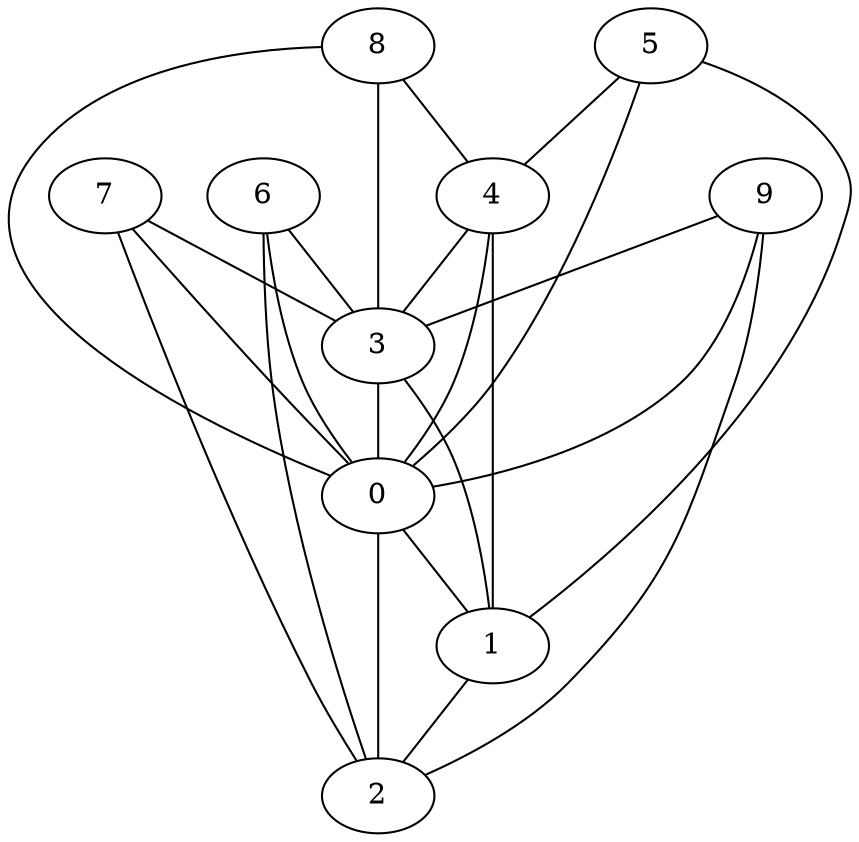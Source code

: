 graph {
    0 [ label = "0" ]
    1 [ label = "1" ]
    2 [ label = "2" ]
    3 [ label = "3" ]
    4 [ label = "4" ]
    5 [ label = "5" ]
    6 [ label = "6" ]
    7 [ label = "7" ]
    8 [ label = "8" ]
    9 [ label = "9" ]
    0 -- 1 [ ]
    0 -- 2 [ ]
    1 -- 2 [ ]
    3 -- 0 [ ]
    3 -- 1 [ ]
    9 -- 3 [ ]
    4 -- 0 [ ]
    4 -- 1 [ ]
    4 -- 3 [ ]
    5 -- 0 [ ]
    5 -- 1 [ ]
    5 -- 4 [ ]
    6 -- 0 [ ]
    6 -- 2 [ ]
    6 -- 3 [ ]
    7 -- 0 [ ]
    7 -- 2 [ ]
    7 -- 3 [ ]
    8 -- 0 [ ]
    8 -- 3 [ ]
    8 -- 4 [ ]
    9 -- 0 [ ]
    9 -- 2 [ ]
}

